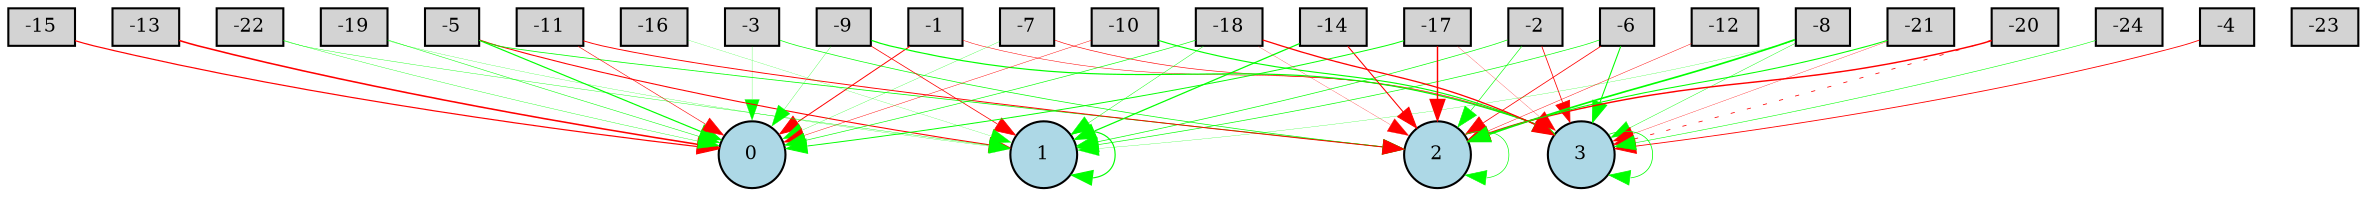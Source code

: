 digraph {
	node [fontsize=9 height=0.2 shape=circle width=0.2]
	-1 [fillcolor=lightgray shape=box style=filled]
	-2 [fillcolor=lightgray shape=box style=filled]
	-3 [fillcolor=lightgray shape=box style=filled]
	-4 [fillcolor=lightgray shape=box style=filled]
	-5 [fillcolor=lightgray shape=box style=filled]
	-6 [fillcolor=lightgray shape=box style=filled]
	-7 [fillcolor=lightgray shape=box style=filled]
	-8 [fillcolor=lightgray shape=box style=filled]
	-9 [fillcolor=lightgray shape=box style=filled]
	-10 [fillcolor=lightgray shape=box style=filled]
	-11 [fillcolor=lightgray shape=box style=filled]
	-12 [fillcolor=lightgray shape=box style=filled]
	-13 [fillcolor=lightgray shape=box style=filled]
	-14 [fillcolor=lightgray shape=box style=filled]
	-15 [fillcolor=lightgray shape=box style=filled]
	-16 [fillcolor=lightgray shape=box style=filled]
	-17 [fillcolor=lightgray shape=box style=filled]
	-18 [fillcolor=lightgray shape=box style=filled]
	-19 [fillcolor=lightgray shape=box style=filled]
	-20 [fillcolor=lightgray shape=box style=filled]
	-21 [fillcolor=lightgray shape=box style=filled]
	-22 [fillcolor=lightgray shape=box style=filled]
	-23 [fillcolor=lightgray shape=box style=filled]
	-24 [fillcolor=lightgray shape=box style=filled]
	0 [fillcolor=lightblue style=filled]
	1 [fillcolor=lightblue style=filled]
	2 [fillcolor=lightblue style=filled]
	3 [fillcolor=lightblue style=filled]
	-20 -> 2 [color=red penwidth=0.6845327800036445 style=solid]
	-17 -> 0 [color=green penwidth=0.4616890408983101 style=solid]
	-1 -> 0 [color=red penwidth=0.47055090622828266 style=solid]
	-6 -> 3 [color=green penwidth=0.5044326755140454 style=solid]
	-7 -> 0 [color=green penwidth=0.13619616266272586 style=solid]
	-8 -> 1 [color=green penwidth=0.12441922496364809 style=solid]
	-22 -> 0 [color=green penwidth=0.17952963376221295 style=solid]
	-20 -> 3 [color=red penwidth=0.37528263442119925 style=dotted]
	-10 -> 3 [color=green penwidth=0.5382226026182336 style=solid]
	-9 -> 1 [color=red penwidth=0.3633015907555752 style=solid]
	-2 -> 1 [color=green penwidth=0.330335677303644 style=solid]
	-5 -> 1 [color=red penwidth=0.5098017825631251 style=solid]
	-17 -> 2 [color=red penwidth=0.6939688687159997 style=solid]
	-11 -> 0 [color=red penwidth=0.2821216015583319 style=solid]
	-14 -> 2 [color=red penwidth=0.5108133502783312 style=solid]
	-17 -> 3 [color=red penwidth=0.12330427389871462 style=solid]
	-4 -> 3 [color=red penwidth=0.4153170727605824 style=solid]
	-3 -> 2 [color=green penwidth=0.33937448161857897 style=solid]
	-8 -> 2 [color=green penwidth=0.8010018840929063 style=solid]
	-22 -> 1 [color=green penwidth=0.1875624614925861 style=solid]
	2 -> 2 [color=green penwidth=0.318899624577349 style=solid]
	-10 -> 0 [color=red penwidth=0.21413284106275254 style=solid]
	-18 -> 2 [color=red penwidth=0.12714192861697637 style=solid]
	1 -> 1 [color=green penwidth=0.5594013410849832 style=solid]
	-5 -> 0 [color=green penwidth=0.557796458154968 style=solid]
	-19 -> 1 [color=green penwidth=0.12190784869576662 style=solid]
	-24 -> 3 [color=green penwidth=0.26670251661103184 style=solid]
	-6 -> 1 [color=green penwidth=0.324339072922453 style=solid]
	-12 -> 2 [color=red penwidth=0.2155882872071523 style=solid]
	-15 -> 0 [color=red penwidth=0.5739452746384115 style=solid]
	-2 -> 2 [color=green penwidth=0.29864877686512237 style=solid]
	-21 -> 3 [color=red penwidth=0.15684076712154282 style=solid]
	-16 -> 1 [color=green penwidth=0.10716218365943415 style=solid]
	-8 -> 3 [color=green penwidth=0.20587142664522498 style=solid]
	-9 -> 0 [color=green penwidth=0.13772211955445188 style=solid]
	-18 -> 3 [color=red penwidth=0.6146835594049195 style=solid]
	-19 -> 0 [color=green penwidth=0.24934137197465064 style=solid]
	3 -> 3 [color=green penwidth=0.3645254320672522 style=solid]
	-7 -> 3 [color=red penwidth=0.30088570102474443 style=solid]
	-1 -> 3 [color=red penwidth=0.23760930279228312 style=solid]
	-21 -> 2 [color=green penwidth=0.503446723993352 style=solid]
	-11 -> 2 [color=red penwidth=0.45472422154217584 style=solid]
	-18 -> 1 [color=green penwidth=0.21476580644736182 style=solid]
	-3 -> 0 [color=green penwidth=0.12047415681941007 style=solid]
	-6 -> 2 [color=red penwidth=0.3775975268223982 style=solid]
	-2 -> 3 [color=red penwidth=0.3782127064007753 style=solid]
	-9 -> 3 [color=green penwidth=0.5701460741005759 style=solid]
	-18 -> 0 [color=green penwidth=0.30503097942777824 style=solid]
	-13 -> 0 [color=red penwidth=0.7469851147283696 style=solid]
	-5 -> 2 [color=green penwidth=0.3696128585621812 style=solid]
	-14 -> 1 [color=green penwidth=0.5852476179108314 style=solid]
}
